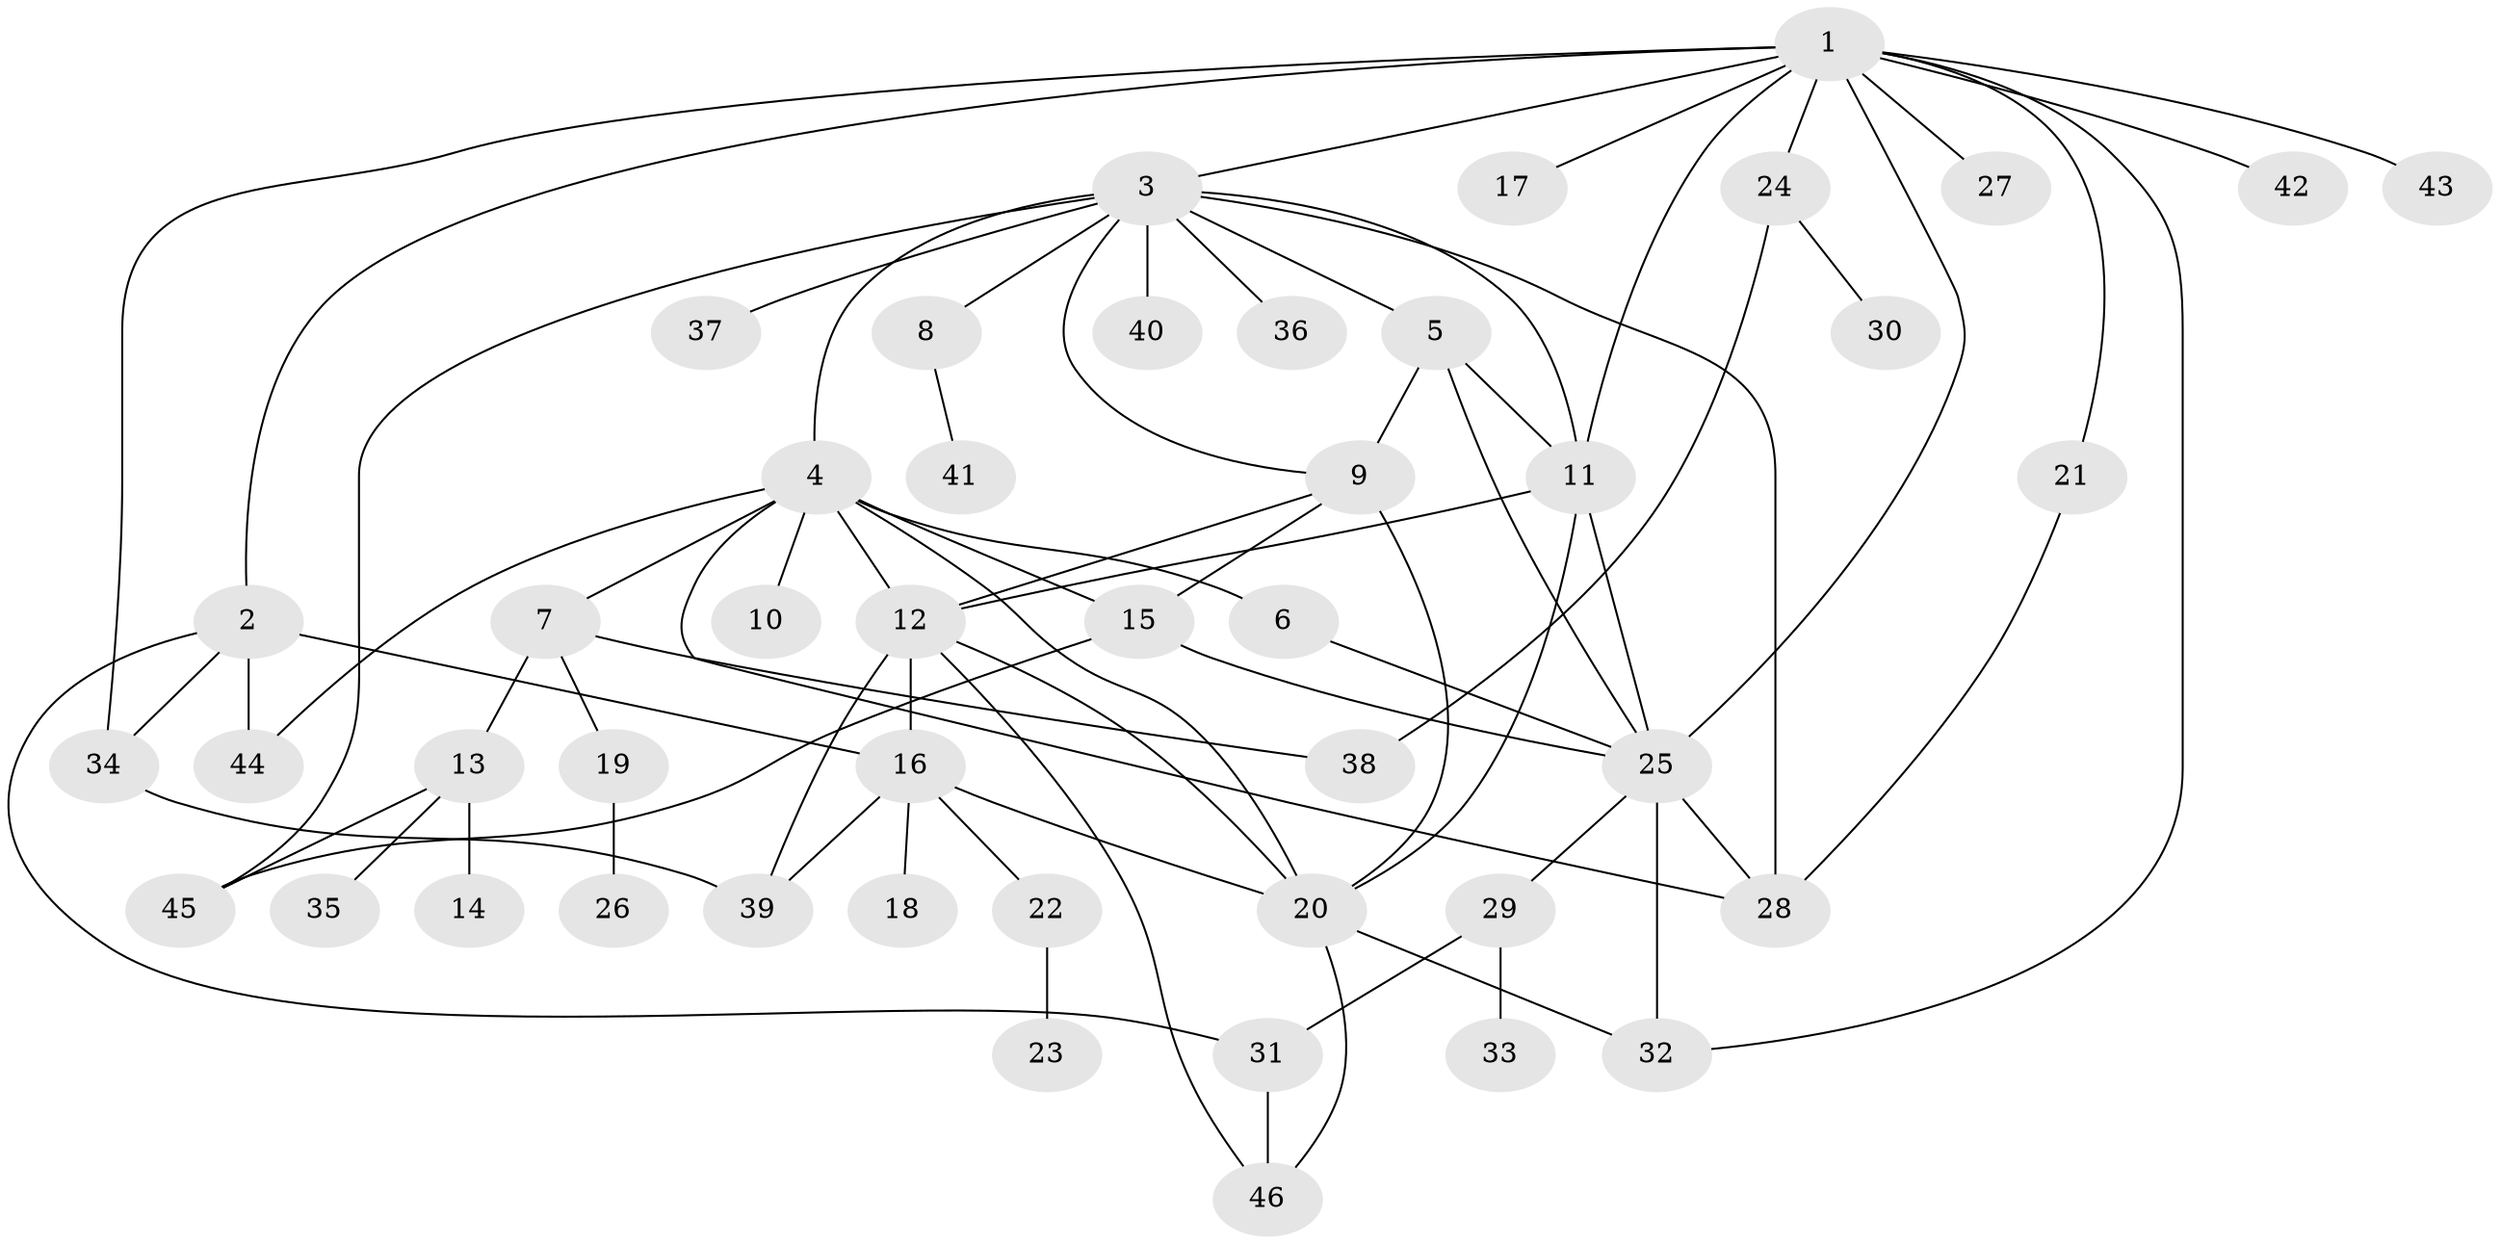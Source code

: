 // original degree distribution, {14: 0.010869565217391304, 6: 0.021739130434782608, 13: 0.010869565217391304, 11: 0.010869565217391304, 3: 0.14130434782608695, 4: 0.08695652173913043, 2: 0.2391304347826087, 1: 0.42391304347826086, 7: 0.010869565217391304, 22: 0.010869565217391304, 5: 0.021739130434782608, 9: 0.010869565217391304}
// Generated by graph-tools (version 1.1) at 2025/35/03/09/25 02:35:50]
// undirected, 46 vertices, 75 edges
graph export_dot {
graph [start="1"]
  node [color=gray90,style=filled];
  1;
  2;
  3;
  4;
  5;
  6;
  7;
  8;
  9;
  10;
  11;
  12;
  13;
  14;
  15;
  16;
  17;
  18;
  19;
  20;
  21;
  22;
  23;
  24;
  25;
  26;
  27;
  28;
  29;
  30;
  31;
  32;
  33;
  34;
  35;
  36;
  37;
  38;
  39;
  40;
  41;
  42;
  43;
  44;
  45;
  46;
  1 -- 2 [weight=1.0];
  1 -- 3 [weight=1.0];
  1 -- 11 [weight=1.0];
  1 -- 17 [weight=1.0];
  1 -- 21 [weight=1.0];
  1 -- 24 [weight=1.0];
  1 -- 25 [weight=1.0];
  1 -- 27 [weight=1.0];
  1 -- 32 [weight=1.0];
  1 -- 34 [weight=1.0];
  1 -- 42 [weight=1.0];
  1 -- 43 [weight=1.0];
  2 -- 16 [weight=2.0];
  2 -- 31 [weight=1.0];
  2 -- 34 [weight=1.0];
  2 -- 44 [weight=1.0];
  3 -- 4 [weight=2.0];
  3 -- 5 [weight=1.0];
  3 -- 8 [weight=1.0];
  3 -- 9 [weight=1.0];
  3 -- 11 [weight=1.0];
  3 -- 28 [weight=2.0];
  3 -- 36 [weight=1.0];
  3 -- 37 [weight=1.0];
  3 -- 40 [weight=1.0];
  3 -- 45 [weight=1.0];
  4 -- 6 [weight=1.0];
  4 -- 7 [weight=1.0];
  4 -- 10 [weight=1.0];
  4 -- 12 [weight=1.0];
  4 -- 15 [weight=1.0];
  4 -- 20 [weight=1.0];
  4 -- 28 [weight=1.0];
  4 -- 44 [weight=1.0];
  5 -- 9 [weight=3.0];
  5 -- 11 [weight=1.0];
  5 -- 25 [weight=1.0];
  6 -- 25 [weight=1.0];
  7 -- 13 [weight=1.0];
  7 -- 19 [weight=1.0];
  7 -- 38 [weight=1.0];
  8 -- 41 [weight=1.0];
  9 -- 12 [weight=1.0];
  9 -- 15 [weight=1.0];
  9 -- 20 [weight=1.0];
  11 -- 12 [weight=1.0];
  11 -- 20 [weight=1.0];
  11 -- 25 [weight=1.0];
  12 -- 16 [weight=15.0];
  12 -- 20 [weight=2.0];
  12 -- 39 [weight=1.0];
  12 -- 46 [weight=1.0];
  13 -- 14 [weight=1.0];
  13 -- 35 [weight=1.0];
  13 -- 45 [weight=1.0];
  15 -- 25 [weight=1.0];
  15 -- 45 [weight=1.0];
  16 -- 18 [weight=1.0];
  16 -- 20 [weight=1.0];
  16 -- 22 [weight=1.0];
  16 -- 39 [weight=1.0];
  19 -- 26 [weight=1.0];
  20 -- 32 [weight=1.0];
  20 -- 46 [weight=1.0];
  21 -- 28 [weight=1.0];
  22 -- 23 [weight=1.0];
  24 -- 30 [weight=1.0];
  24 -- 38 [weight=1.0];
  25 -- 28 [weight=1.0];
  25 -- 29 [weight=1.0];
  25 -- 32 [weight=1.0];
  29 -- 31 [weight=1.0];
  29 -- 33 [weight=1.0];
  31 -- 46 [weight=1.0];
  34 -- 39 [weight=1.0];
}

